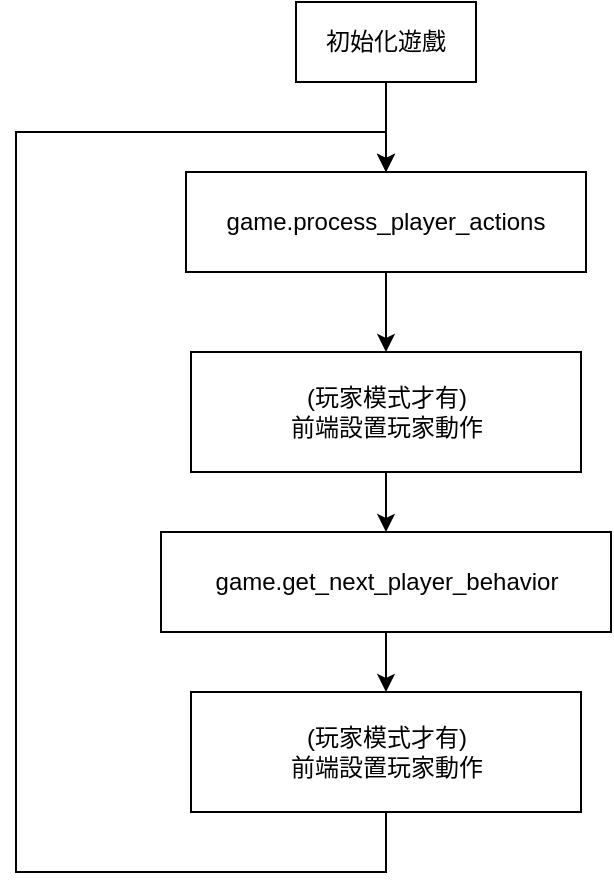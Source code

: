 <mxfile version="26.2.13">
  <diagram name="第 1 页" id="mS3boPt9IDOCjsfpSdqU">
    <mxGraphModel dx="2017" dy="619" grid="1" gridSize="10" guides="1" tooltips="1" connect="1" arrows="1" fold="1" page="1" pageScale="1" pageWidth="827" pageHeight="1169" math="0" shadow="0">
      <root>
        <mxCell id="0" />
        <mxCell id="1" parent="0" />
        <mxCell id="YFolrUhHJh0Nz9L954p8-1" style="edgeStyle=orthogonalEdgeStyle;rounded=0;orthogonalLoop=1;jettySize=auto;html=1;entryX=0.5;entryY=0;entryDx=0;entryDy=0;" edge="1" parent="1" source="YFolrUhHJh0Nz9L954p8-2" target="YFolrUhHJh0Nz9L954p8-4">
          <mxGeometry relative="1" as="geometry" />
        </mxCell>
        <mxCell id="YFolrUhHJh0Nz9L954p8-2" value="初始化遊戲" style="rounded=0;whiteSpace=wrap;html=1;" vertex="1" parent="1">
          <mxGeometry x="-510" y="75" width="90" height="40" as="geometry" />
        </mxCell>
        <mxCell id="YFolrUhHJh0Nz9L954p8-3" style="edgeStyle=orthogonalEdgeStyle;rounded=0;orthogonalLoop=1;jettySize=auto;html=1;entryX=0.5;entryY=0;entryDx=0;entryDy=0;" edge="1" parent="1" source="YFolrUhHJh0Nz9L954p8-4" target="YFolrUhHJh0Nz9L954p8-6">
          <mxGeometry relative="1" as="geometry" />
        </mxCell>
        <mxCell id="YFolrUhHJh0Nz9L954p8-4" value="game.process_player_actions" style="rounded=0;whiteSpace=wrap;html=1;" vertex="1" parent="1">
          <mxGeometry x="-565" y="160" width="200" height="50" as="geometry" />
        </mxCell>
        <mxCell id="YFolrUhHJh0Nz9L954p8-5" style="edgeStyle=orthogonalEdgeStyle;rounded=0;orthogonalLoop=1;jettySize=auto;html=1;entryX=0.5;entryY=0;entryDx=0;entryDy=0;" edge="1" parent="1" source="YFolrUhHJh0Nz9L954p8-6" target="YFolrUhHJh0Nz9L954p8-8">
          <mxGeometry relative="1" as="geometry" />
        </mxCell>
        <mxCell id="YFolrUhHJh0Nz9L954p8-6" value="(玩家模式才有)&lt;div&gt;前端設置玩家動作&lt;/div&gt;" style="rounded=0;whiteSpace=wrap;html=1;" vertex="1" parent="1">
          <mxGeometry x="-562.5" y="250" width="195" height="60" as="geometry" />
        </mxCell>
        <mxCell id="YFolrUhHJh0Nz9L954p8-7" style="edgeStyle=orthogonalEdgeStyle;rounded=0;orthogonalLoop=1;jettySize=auto;html=1;entryX=0.5;entryY=0;entryDx=0;entryDy=0;" edge="1" parent="1" source="YFolrUhHJh0Nz9L954p8-8" target="YFolrUhHJh0Nz9L954p8-10">
          <mxGeometry relative="1" as="geometry" />
        </mxCell>
        <mxCell id="YFolrUhHJh0Nz9L954p8-8" value="game.get_next_player_behavior" style="rounded=0;whiteSpace=wrap;html=1;" vertex="1" parent="1">
          <mxGeometry x="-577.5" y="340" width="225" height="50" as="geometry" />
        </mxCell>
        <mxCell id="YFolrUhHJh0Nz9L954p8-9" style="edgeStyle=orthogonalEdgeStyle;rounded=0;orthogonalLoop=1;jettySize=auto;html=1;entryX=0.5;entryY=0;entryDx=0;entryDy=0;" edge="1" parent="1" source="YFolrUhHJh0Nz9L954p8-10" target="YFolrUhHJh0Nz9L954p8-4">
          <mxGeometry relative="1" as="geometry">
            <Array as="points">
              <mxPoint x="-465" y="510" />
              <mxPoint x="-650" y="510" />
              <mxPoint x="-650" y="140" />
              <mxPoint x="-465" y="140" />
            </Array>
          </mxGeometry>
        </mxCell>
        <mxCell id="YFolrUhHJh0Nz9L954p8-10" value="&lt;div&gt;(玩家模式才有)&lt;/div&gt;前端設置玩家動作" style="rounded=0;whiteSpace=wrap;html=1;" vertex="1" parent="1">
          <mxGeometry x="-562.5" y="420" width="195" height="60" as="geometry" />
        </mxCell>
      </root>
    </mxGraphModel>
  </diagram>
</mxfile>
